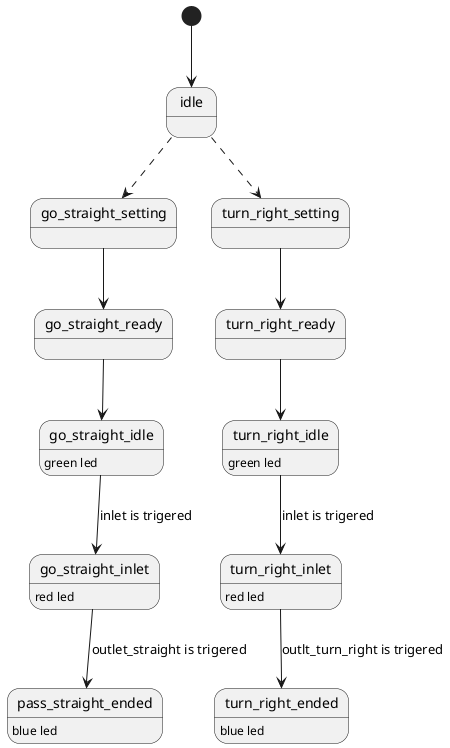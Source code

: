 
@startuml

[*] --> idle
idle -[dashed]-> go_straight_setting
go_straight_setting --> go_straight_ready
go_straight_ready --> go_straight_idle
go_straight_idle: green led
go_straight_idle --> go_straight_inlet: inlet is trigered
go_straight_inlet: red led
go_straight_inlet --> pass_straight_ended: outlet_straight is trigered
pass_straight_ended: blue led

idle -[dashed]-> turn_right_setting
turn_right_setting --> turn_right_ready
turn_right_ready --> turn_right_idle
turn_right_idle: green led
turn_right_idle -->turn_right_inlet : inlet is trigered
turn_right_inlet: red led
turn_right_inlet --> turn_right_ended: outlt_turn_right is trigered
turn_right_ended: blue led

@enduml
